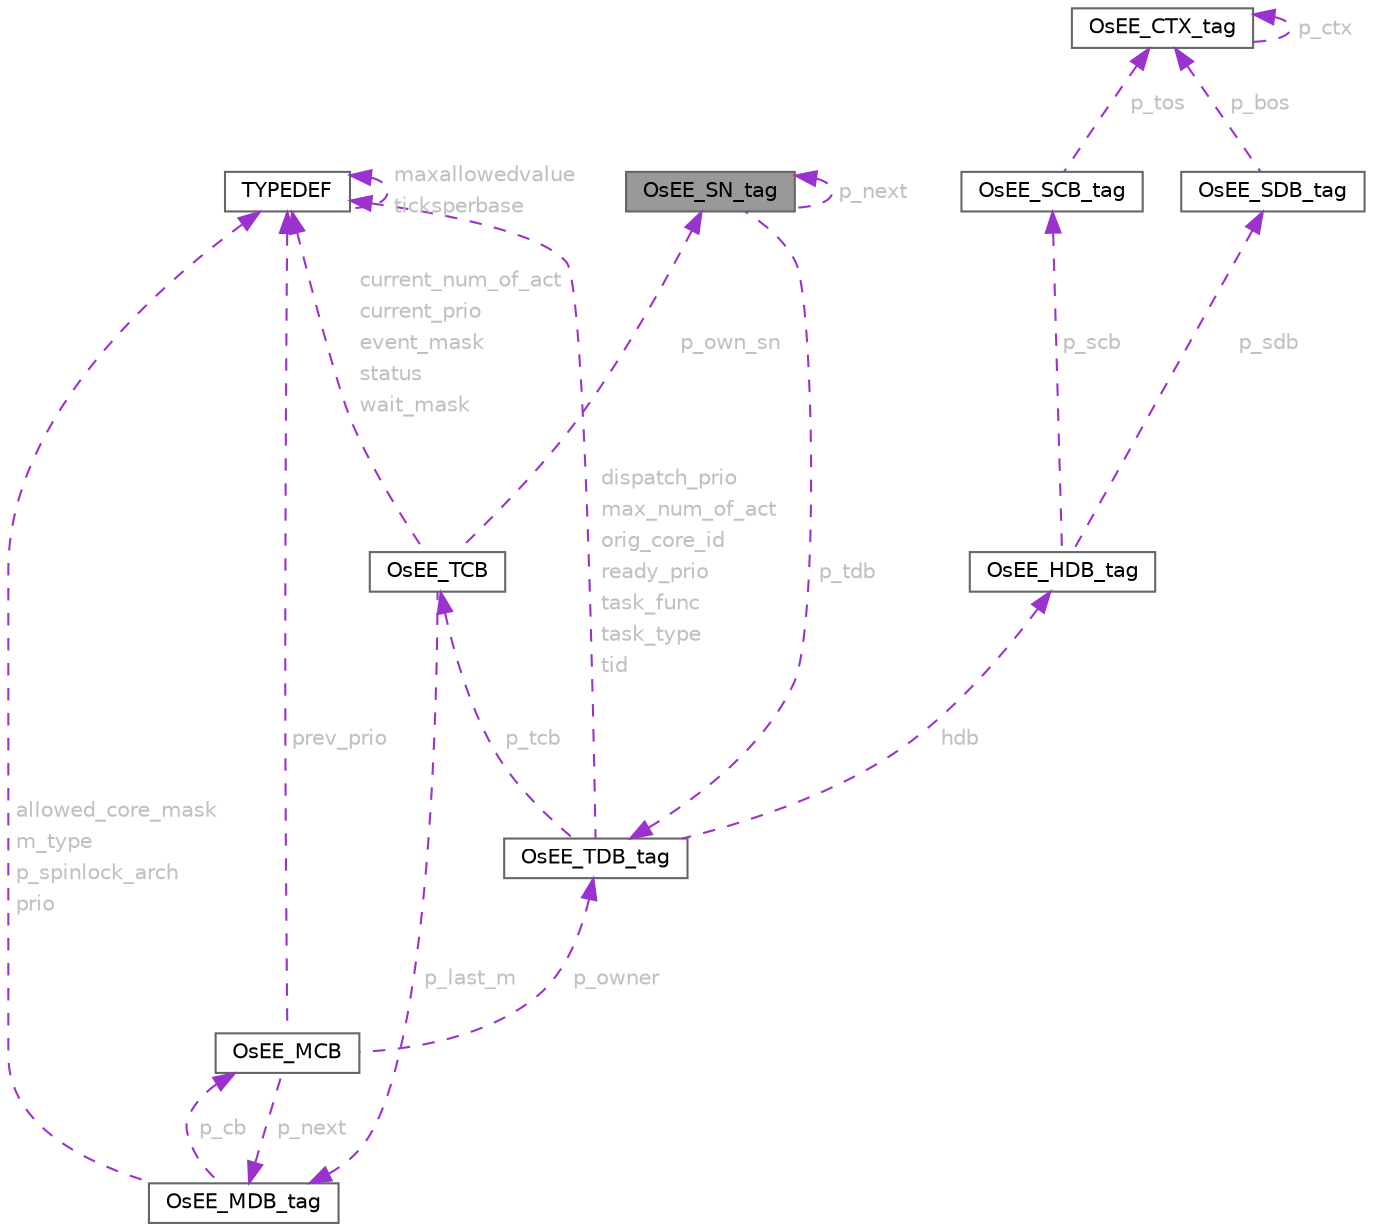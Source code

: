digraph "OsEE_SN_tag"
{
 // LATEX_PDF_SIZE
  bgcolor="transparent";
  edge [fontname=Helvetica,fontsize=10,labelfontname=Helvetica,labelfontsize=10];
  node [fontname=Helvetica,fontsize=10,shape=box,height=0.2,width=0.4];
  Node1 [id="Node000001",label="OsEE_SN_tag",height=0.2,width=0.4,color="gray40", fillcolor="grey60", style="filled", fontcolor="black",tooltip="Scheduler node data structure."];
  Node1 -> Node1 [id="edge20_Node000001_Node000001",dir="back",color="darkorchid3",style="dashed",tooltip=" ",label=<<TABLE CELLBORDER="0" BORDER="0"><TR><TD VALIGN="top" ALIGN="LEFT" CELLPADDING="1" CELLSPACING="0">p_next</TD></TR>
</TABLE>> ,fontcolor="grey" ];
  Node2 -> Node1 [id="edge21_Node000001_Node000002",dir="back",color="darkorchid3",style="dashed",tooltip=" ",label=<<TABLE CELLBORDER="0" BORDER="0"><TR><TD VALIGN="top" ALIGN="LEFT" CELLPADDING="1" CELLSPACING="0">p_tdb</TD></TR>
</TABLE>> ,fontcolor="grey" ];
  Node2 [id="Node000002",label="OsEE_TDB_tag",height=0.2,width=0.4,color="gray40", fillcolor="white", style="filled",URL="$structOsEE__TDB__tag.html",tooltip="The Task Descriptor Block."];
  Node3 -> Node2 [id="edge22_Node000002_Node000003",dir="back",color="darkorchid3",style="dashed",tooltip=" ",label=<<TABLE CELLBORDER="0" BORDER="0"><TR><TD VALIGN="top" ALIGN="LEFT" CELLPADDING="1" CELLSPACING="0">hdb</TD></TR>
</TABLE>> ,fontcolor="grey" ];
  Node3 [id="Node000003",label="OsEE_HDB_tag",height=0.2,width=0.4,color="gray40", fillcolor="white", style="filled",URL="$structOsEE__HDB__tag.html",tooltip="HAL (Task) Descriptor block."];
  Node4 -> Node3 [id="edge23_Node000003_Node000004",dir="back",color="darkorchid3",style="dashed",tooltip=" ",label=<<TABLE CELLBORDER="0" BORDER="0"><TR><TD VALIGN="top" ALIGN="LEFT" CELLPADDING="1" CELLSPACING="0">p_sdb</TD></TR>
</TABLE>> ,fontcolor="grey" ];
  Node4 [id="Node000004",label="OsEE_SDB_tag",height=0.2,width=0.4,color="gray40", fillcolor="white", style="filled",URL="$structOsEE__SDB__tag.html",tooltip="Stack Descriptor Block."];
  Node5 -> Node4 [id="edge24_Node000004_Node000005",dir="back",color="darkorchid3",style="dashed",tooltip=" ",label=<<TABLE CELLBORDER="0" BORDER="0"><TR><TD VALIGN="top" ALIGN="LEFT" CELLPADDING="1" CELLSPACING="0">p_bos</TD></TR>
</TABLE>> ,fontcolor="grey" ];
  Node5 [id="Node000005",label="OsEE_CTX_tag",height=0.2,width=0.4,color="gray40", fillcolor="white", style="filled",URL="$structOsEE__CTX__tag.html",tooltip="Context block, storing register values."];
  Node5 -> Node5 [id="edge25_Node000005_Node000005",dir="back",color="darkorchid3",style="dashed",tooltip=" ",label=<<TABLE CELLBORDER="0" BORDER="0"><TR><TD VALIGN="top" ALIGN="LEFT" CELLPADDING="1" CELLSPACING="0">p_ctx</TD></TR>
</TABLE>> ,fontcolor="grey" ];
  Node6 -> Node3 [id="edge26_Node000003_Node000006",dir="back",color="darkorchid3",style="dashed",tooltip=" ",label=<<TABLE CELLBORDER="0" BORDER="0"><TR><TD VALIGN="top" ALIGN="LEFT" CELLPADDING="1" CELLSPACING="0">p_scb</TD></TR>
</TABLE>> ,fontcolor="grey" ];
  Node6 [id="Node000006",label="OsEE_SCB_tag",height=0.2,width=0.4,color="gray40", fillcolor="white", style="filled",URL="$structOsEE__SCB__tag.html",tooltip="Stack Control Block: contains runtime information about the stack."];
  Node5 -> Node6 [id="edge27_Node000006_Node000005",dir="back",color="darkorchid3",style="dashed",tooltip=" ",label=<<TABLE CELLBORDER="0" BORDER="0"><TR><TD VALIGN="top" ALIGN="LEFT" CELLPADDING="1" CELLSPACING="0">p_tos</TD></TR>
</TABLE>> ,fontcolor="grey" ];
  Node7 -> Node2 [id="edge28_Node000002_Node000007",dir="back",color="darkorchid3",style="dashed",tooltip=" ",label=<<TABLE CELLBORDER="0" BORDER="0"><TR><TD VALIGN="top" ALIGN="LEFT" CELLPADDING="1" CELLSPACING="0">p_tcb</TD></TR>
</TABLE>> ,fontcolor="grey" ];
  Node7 [id="Node000007",label="OsEE_TCB",height=0.2,width=0.4,color="gray40", fillcolor="white", style="filled",URL="$structOsEE__TCB.html",tooltip="The Task Control Block."];
  Node8 -> Node7 [id="edge29_Node000007_Node000008",dir="back",color="darkorchid3",style="dashed",tooltip=" ",label=<<TABLE CELLBORDER="0" BORDER="0"><TR><TD VALIGN="top" ALIGN="LEFT" CELLPADDING="1" CELLSPACING="0">current_num_of_act</TD></TR>
<TR><TD VALIGN="top" ALIGN="LEFT" CELLPADDING="1" CELLSPACING="0">current_prio</TD></TR>
<TR><TD VALIGN="top" ALIGN="LEFT" CELLPADDING="1" CELLSPACING="0">event_mask</TD></TR>
<TR><TD VALIGN="top" ALIGN="LEFT" CELLPADDING="1" CELLSPACING="0">status</TD></TR>
<TR><TD VALIGN="top" ALIGN="LEFT" CELLPADDING="1" CELLSPACING="0">wait_mask</TD></TR>
</TABLE>> ,fontcolor="grey" ];
  Node8 [id="Node000008",label="TYPEDEF",height=0.2,width=0.4,color="gray40", fillcolor="white", style="filled",URL="$structTYPEDEF.html",tooltip="The AlarmBaseType stores information about a counter."];
  Node8 -> Node8 [id="edge30_Node000008_Node000008",dir="back",color="darkorchid3",style="dashed",tooltip=" ",label=<<TABLE CELLBORDER="0" BORDER="0"><TR><TD VALIGN="top" ALIGN="LEFT" CELLPADDING="1" CELLSPACING="0">maxallowedvalue</TD></TR>
<TR><TD VALIGN="top" ALIGN="LEFT" CELLPADDING="1" CELLSPACING="0">ticksperbase</TD></TR>
</TABLE>> ,fontcolor="grey" ];
  Node9 -> Node7 [id="edge31_Node000007_Node000009",dir="back",color="darkorchid3",style="dashed",tooltip=" ",label=<<TABLE CELLBORDER="0" BORDER="0"><TR><TD VALIGN="top" ALIGN="LEFT" CELLPADDING="1" CELLSPACING="0">p_last_m</TD></TR>
</TABLE>> ,fontcolor="grey" ];
  Node9 [id="Node000009",label="OsEE_MDB_tag",height=0.2,width=0.4,color="gray40", fillcolor="white", style="filled",URL="$structOsEE__MDB__tag.html",tooltip="Mutual exclusion descriptor block."];
  Node10 -> Node9 [id="edge32_Node000009_Node000010",dir="back",color="darkorchid3",style="dashed",tooltip=" ",label=<<TABLE CELLBORDER="0" BORDER="0"><TR><TD VALIGN="top" ALIGN="LEFT" CELLPADDING="1" CELLSPACING="0">p_cb</TD></TR>
</TABLE>> ,fontcolor="grey" ];
  Node10 [id="Node000010",label="OsEE_MCB",height=0.2,width=0.4,color="gray40", fillcolor="white", style="filled",URL="$structOsEE__MCB.html",tooltip="Mutual exclusion control block."];
  Node9 -> Node10 [id="edge33_Node000010_Node000009",dir="back",color="darkorchid3",style="dashed",tooltip=" ",label=<<TABLE CELLBORDER="0" BORDER="0"><TR><TD VALIGN="top" ALIGN="LEFT" CELLPADDING="1" CELLSPACING="0">p_next</TD></TR>
</TABLE>> ,fontcolor="grey" ];
  Node8 -> Node10 [id="edge34_Node000010_Node000008",dir="back",color="darkorchid3",style="dashed",tooltip=" ",label=<<TABLE CELLBORDER="0" BORDER="0"><TR><TD VALIGN="top" ALIGN="LEFT" CELLPADDING="1" CELLSPACING="0">prev_prio</TD></TR>
</TABLE>> ,fontcolor="grey" ];
  Node2 -> Node10 [id="edge35_Node000010_Node000002",dir="back",color="darkorchid3",style="dashed",tooltip=" ",label=<<TABLE CELLBORDER="0" BORDER="0"><TR><TD VALIGN="top" ALIGN="LEFT" CELLPADDING="1" CELLSPACING="0">p_owner</TD></TR>
</TABLE>> ,fontcolor="grey" ];
  Node8 -> Node9 [id="edge36_Node000009_Node000008",dir="back",color="darkorchid3",style="dashed",tooltip=" ",label=<<TABLE CELLBORDER="0" BORDER="0"><TR><TD VALIGN="top" ALIGN="LEFT" CELLPADDING="1" CELLSPACING="0">allowed_core_mask</TD></TR>
<TR><TD VALIGN="top" ALIGN="LEFT" CELLPADDING="1" CELLSPACING="0">m_type</TD></TR>
<TR><TD VALIGN="top" ALIGN="LEFT" CELLPADDING="1" CELLSPACING="0">p_spinlock_arch</TD></TR>
<TR><TD VALIGN="top" ALIGN="LEFT" CELLPADDING="1" CELLSPACING="0">prio</TD></TR>
</TABLE>> ,fontcolor="grey" ];
  Node1 -> Node7 [id="edge37_Node000007_Node000001",dir="back",color="darkorchid3",style="dashed",tooltip=" ",label=<<TABLE CELLBORDER="0" BORDER="0"><TR><TD VALIGN="top" ALIGN="LEFT" CELLPADDING="1" CELLSPACING="0">p_own_sn</TD></TR>
</TABLE>> ,fontcolor="grey" ];
  Node8 -> Node2 [id="edge38_Node000002_Node000008",dir="back",color="darkorchid3",style="dashed",tooltip=" ",label=<<TABLE CELLBORDER="0" BORDER="0"><TR><TD VALIGN="top" ALIGN="LEFT" CELLPADDING="1" CELLSPACING="0">dispatch_prio</TD></TR>
<TR><TD VALIGN="top" ALIGN="LEFT" CELLPADDING="1" CELLSPACING="0">max_num_of_act</TD></TR>
<TR><TD VALIGN="top" ALIGN="LEFT" CELLPADDING="1" CELLSPACING="0">orig_core_id</TD></TR>
<TR><TD VALIGN="top" ALIGN="LEFT" CELLPADDING="1" CELLSPACING="0">ready_prio</TD></TR>
<TR><TD VALIGN="top" ALIGN="LEFT" CELLPADDING="1" CELLSPACING="0">task_func</TD></TR>
<TR><TD VALIGN="top" ALIGN="LEFT" CELLPADDING="1" CELLSPACING="0">task_type</TD></TR>
<TR><TD VALIGN="top" ALIGN="LEFT" CELLPADDING="1" CELLSPACING="0">tid</TD></TR>
</TABLE>> ,fontcolor="grey" ];
}
